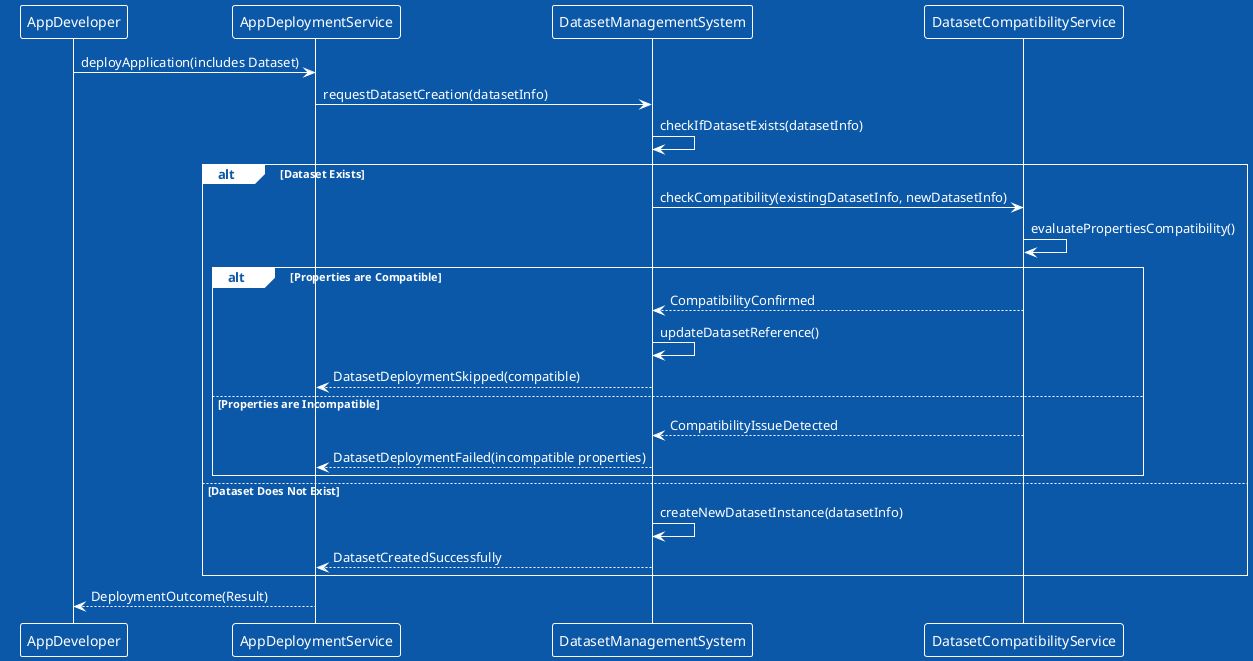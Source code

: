 @startuml
!theme amiga

participant AppDeveloper as AD
participant AppDeploymentService as ADS
participant DatasetManagementSystem as DMS
participant DatasetCompatibilityService as DCS

AD -> ADS : deployApplication(includes Dataset)
ADS -> DMS : requestDatasetCreation(datasetInfo)
DMS -> DMS : checkIfDatasetExists(datasetInfo)
alt Dataset Exists
    DMS -> DCS : checkCompatibility(existingDatasetInfo, newDatasetInfo)
    DCS -> DCS : evaluatePropertiesCompatibility()
    alt Properties are Compatible
        DCS --> DMS : CompatibilityConfirmed
        DMS -> DMS : updateDatasetReference()
        DMS --> ADS : DatasetDeploymentSkipped(compatible)
    else Properties are Incompatible
        DCS --> DMS : CompatibilityIssueDetected
        DMS --> ADS : DatasetDeploymentFailed(incompatible properties)
    end
else Dataset Does Not Exist
    DMS -> DMS : createNewDatasetInstance(datasetInfo)
    DMS --> ADS : DatasetCreatedSuccessfully
end
ADS --> AD : DeploymentOutcome(Result)

@enduml
